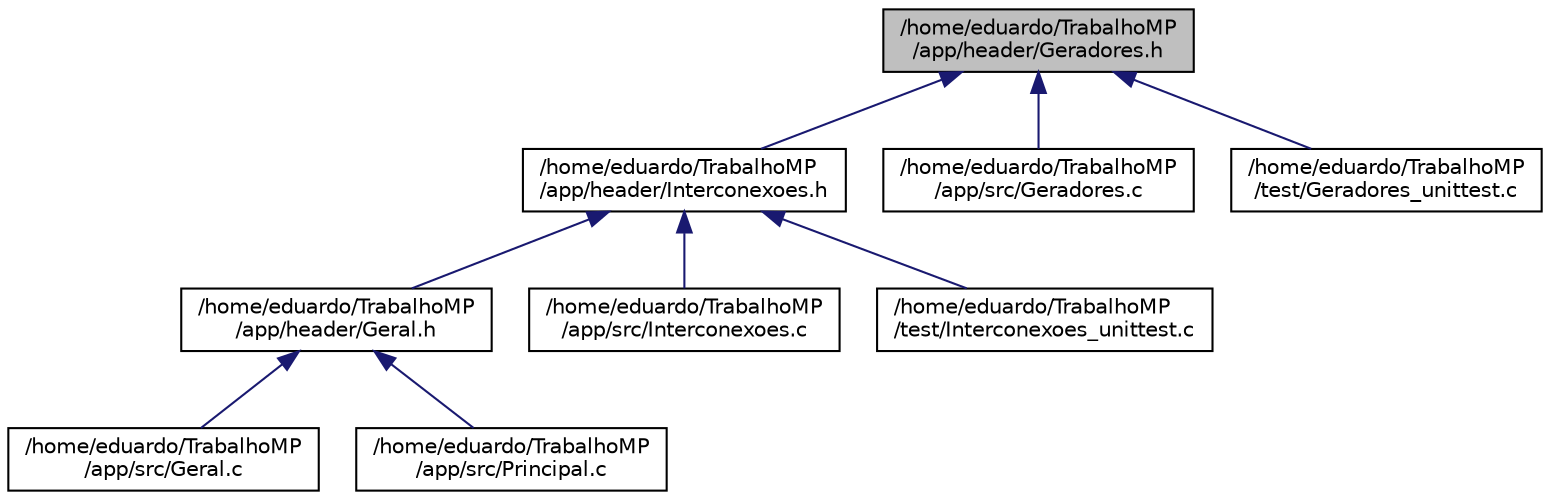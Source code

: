 digraph "/home/eduardo/TrabalhoMP/app/header/Geradores.h"
{
  edge [fontname="Helvetica",fontsize="10",labelfontname="Helvetica",labelfontsize="10"];
  node [fontname="Helvetica",fontsize="10",shape=record];
  Node1 [label="/home/eduardo/TrabalhoMP\l/app/header/Geradores.h",height=0.2,width=0.4,color="black", fillcolor="grey75", style="filled" fontcolor="black"];
  Node1 -> Node2 [dir="back",color="midnightblue",fontsize="10",style="solid",fontname="Helvetica"];
  Node2 [label="/home/eduardo/TrabalhoMP\l/app/header/Interconexoes.h",height=0.2,width=0.4,color="black", fillcolor="white", style="filled",URL="$_interconexoes_8h.html"];
  Node2 -> Node3 [dir="back",color="midnightblue",fontsize="10",style="solid",fontname="Helvetica"];
  Node3 [label="/home/eduardo/TrabalhoMP\l/app/header/Geral.h",height=0.2,width=0.4,color="black", fillcolor="white", style="filled",URL="$_geral_8h.html"];
  Node3 -> Node4 [dir="back",color="midnightblue",fontsize="10",style="solid",fontname="Helvetica"];
  Node4 [label="/home/eduardo/TrabalhoMP\l/app/src/Geral.c",height=0.2,width=0.4,color="black", fillcolor="white", style="filled",URL="$_geral_8c.html"];
  Node3 -> Node5 [dir="back",color="midnightblue",fontsize="10",style="solid",fontname="Helvetica"];
  Node5 [label="/home/eduardo/TrabalhoMP\l/app/src/Principal.c",height=0.2,width=0.4,color="black", fillcolor="white", style="filled",URL="$_principal_8c.html"];
  Node2 -> Node6 [dir="back",color="midnightblue",fontsize="10",style="solid",fontname="Helvetica"];
  Node6 [label="/home/eduardo/TrabalhoMP\l/app/src/Interconexoes.c",height=0.2,width=0.4,color="black", fillcolor="white", style="filled",URL="$_interconexoes_8c.html"];
  Node2 -> Node7 [dir="back",color="midnightblue",fontsize="10",style="solid",fontname="Helvetica"];
  Node7 [label="/home/eduardo/TrabalhoMP\l/test/Interconexoes_unittest.c",height=0.2,width=0.4,color="black", fillcolor="white", style="filled",URL="$_interconexoes__unittest_8c.html"];
  Node1 -> Node8 [dir="back",color="midnightblue",fontsize="10",style="solid",fontname="Helvetica"];
  Node8 [label="/home/eduardo/TrabalhoMP\l/app/src/Geradores.c",height=0.2,width=0.4,color="black", fillcolor="white", style="filled",URL="$_geradores_8c.html"];
  Node1 -> Node9 [dir="back",color="midnightblue",fontsize="10",style="solid",fontname="Helvetica"];
  Node9 [label="/home/eduardo/TrabalhoMP\l/test/Geradores_unittest.c",height=0.2,width=0.4,color="black", fillcolor="white", style="filled",URL="$_geradores__unittest_8c.html"];
}

